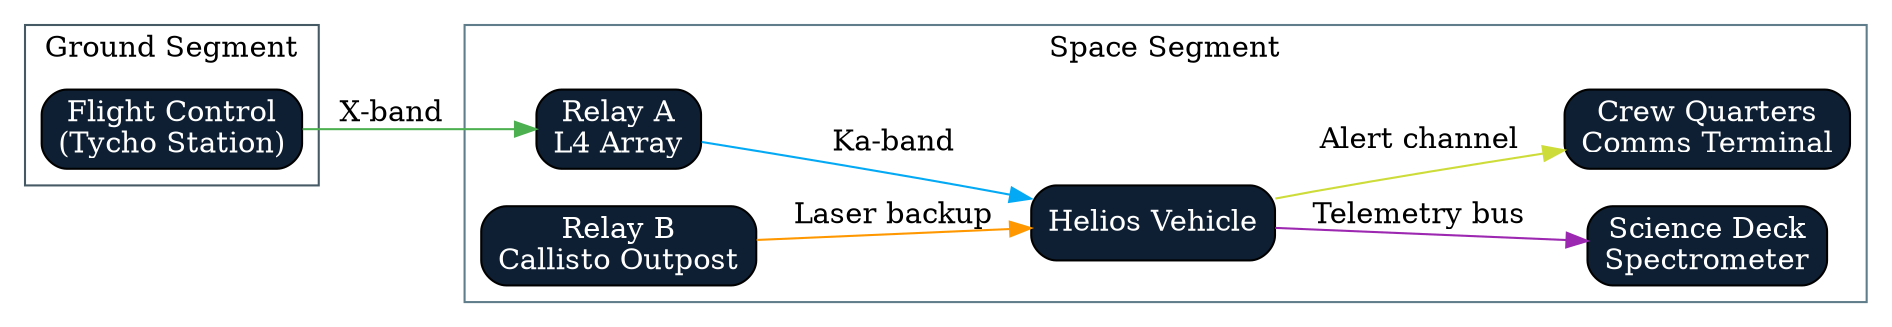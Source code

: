 digraph HeliosNetwork {
  rankdir=LR;
  node [shape=box, style="rounded,filled", fillcolor="#0e1f33", fontcolor="#ffffff"];

  FlightControl [label="Flight Control\n(Tycho Station)"];
  RelayA [label="Relay A\nL4 Array"];
  RelayB [label="Relay B\nCallisto Outpost"];
  Helios [label="Helios Vehicle"];
  ScienceDeck [label="Science Deck\nSpectrometer"];
  CrewQuarters [label="Crew Quarters\nComms Terminal"];

  FlightControl -> RelayA [label="X-band", color="#4caf50"];
  RelayA -> Helios [label="Ka-band", color="#03a9f4"];
  RelayB -> Helios [label="Laser backup", color="#ff9800"];
  Helios -> ScienceDeck [label="Telemetry bus", color="#9c27b0"];
  Helios -> CrewQuarters [label="Alert channel", color="#cddc39"];

  subgraph cluster_ground {
    label="Ground Segment";
    color="#455a64";
    FlightControl;
  }

  subgraph cluster_space {
    label="Space Segment";
    color="#607d8b";
    RelayA;
    RelayB;
    Helios;
    ScienceDeck;
    CrewQuarters;
  }

  // References to documentation for this graph
  Helios [URL="mission-flowchart.mermaid", tooltip="See mission-flowchart.mermaid for state machine"];
  RelayA [URL="deployment-diagram.tikz", tooltip="Deployment diagram (TikZ)"];
}
